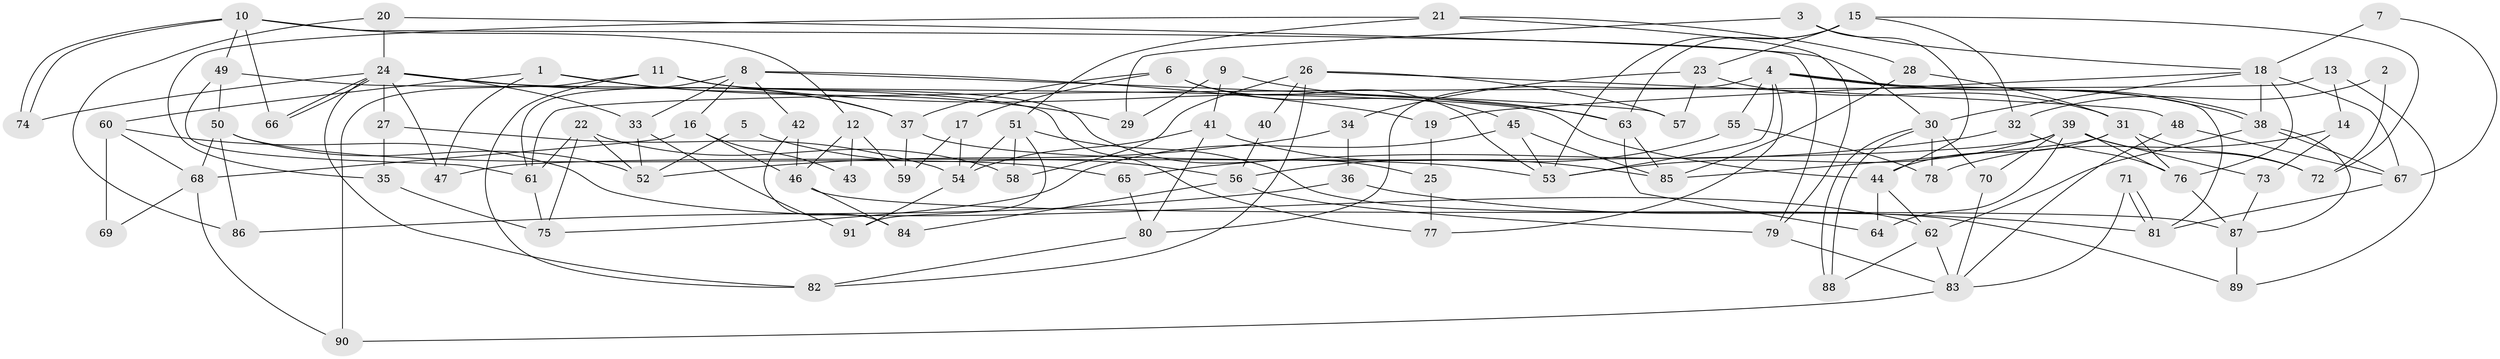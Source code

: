 // Generated by graph-tools (version 1.1) at 2025/11/02/27/25 16:11:21]
// undirected, 91 vertices, 182 edges
graph export_dot {
graph [start="1"]
  node [color=gray90,style=filled];
  1;
  2;
  3;
  4;
  5;
  6;
  7;
  8;
  9;
  10;
  11;
  12;
  13;
  14;
  15;
  16;
  17;
  18;
  19;
  20;
  21;
  22;
  23;
  24;
  25;
  26;
  27;
  28;
  29;
  30;
  31;
  32;
  33;
  34;
  35;
  36;
  37;
  38;
  39;
  40;
  41;
  42;
  43;
  44;
  45;
  46;
  47;
  48;
  49;
  50;
  51;
  52;
  53;
  54;
  55;
  56;
  57;
  58;
  59;
  60;
  61;
  62;
  63;
  64;
  65;
  66;
  67;
  68;
  69;
  70;
  71;
  72;
  73;
  74;
  75;
  76;
  77;
  78;
  79;
  80;
  81;
  82;
  83;
  84;
  85;
  86;
  87;
  88;
  89;
  90;
  91;
  1 -- 47;
  1 -- 37;
  1 -- 29;
  1 -- 60;
  2 -- 72;
  2 -- 32;
  3 -- 18;
  3 -- 44;
  3 -- 29;
  4 -- 55;
  4 -- 38;
  4 -- 38;
  4 -- 53;
  4 -- 77;
  4 -- 80;
  4 -- 81;
  5 -- 52;
  5 -- 56;
  6 -- 37;
  6 -- 53;
  6 -- 17;
  6 -- 45;
  7 -- 18;
  7 -- 67;
  8 -- 33;
  8 -- 19;
  8 -- 16;
  8 -- 42;
  8 -- 57;
  8 -- 61;
  9 -- 29;
  9 -- 63;
  9 -- 41;
  10 -- 12;
  10 -- 74;
  10 -- 74;
  10 -- 49;
  10 -- 66;
  10 -- 79;
  11 -- 63;
  11 -- 82;
  11 -- 25;
  11 -- 90;
  12 -- 46;
  12 -- 59;
  12 -- 43;
  13 -- 61;
  13 -- 89;
  13 -- 14;
  14 -- 73;
  14 -- 78;
  15 -- 23;
  15 -- 53;
  15 -- 32;
  15 -- 63;
  15 -- 72;
  16 -- 68;
  16 -- 43;
  16 -- 46;
  17 -- 54;
  17 -- 59;
  18 -- 67;
  18 -- 38;
  18 -- 19;
  18 -- 30;
  18 -- 76;
  19 -- 25;
  20 -- 24;
  20 -- 30;
  20 -- 86;
  21 -- 79;
  21 -- 28;
  21 -- 35;
  21 -- 51;
  22 -- 61;
  22 -- 75;
  22 -- 52;
  22 -- 58;
  23 -- 57;
  23 -- 31;
  23 -- 34;
  24 -- 66;
  24 -- 66;
  24 -- 44;
  24 -- 27;
  24 -- 33;
  24 -- 37;
  24 -- 47;
  24 -- 74;
  24 -- 82;
  25 -- 77;
  26 -- 58;
  26 -- 82;
  26 -- 40;
  26 -- 48;
  26 -- 57;
  27 -- 35;
  27 -- 54;
  28 -- 85;
  28 -- 31;
  30 -- 88;
  30 -- 88;
  30 -- 70;
  30 -- 78;
  31 -- 72;
  31 -- 76;
  31 -- 44;
  31 -- 85;
  32 -- 65;
  32 -- 76;
  33 -- 52;
  33 -- 91;
  34 -- 52;
  34 -- 36;
  35 -- 75;
  36 -- 81;
  36 -- 86;
  37 -- 53;
  37 -- 59;
  38 -- 67;
  38 -- 62;
  38 -- 87;
  39 -- 53;
  39 -- 76;
  39 -- 47;
  39 -- 64;
  39 -- 70;
  39 -- 72;
  39 -- 73;
  40 -- 56;
  41 -- 54;
  41 -- 80;
  41 -- 85;
  42 -- 46;
  42 -- 84;
  44 -- 64;
  44 -- 62;
  45 -- 85;
  45 -- 53;
  45 -- 75;
  46 -- 87;
  46 -- 84;
  48 -- 83;
  48 -- 67;
  49 -- 50;
  49 -- 61;
  49 -- 77;
  50 -- 86;
  50 -- 68;
  50 -- 52;
  50 -- 65;
  51 -- 91;
  51 -- 54;
  51 -- 58;
  51 -- 89;
  54 -- 91;
  55 -- 56;
  55 -- 78;
  56 -- 79;
  56 -- 84;
  60 -- 62;
  60 -- 68;
  60 -- 69;
  61 -- 75;
  62 -- 83;
  62 -- 88;
  63 -- 85;
  63 -- 64;
  65 -- 80;
  67 -- 81;
  68 -- 90;
  68 -- 69;
  70 -- 83;
  71 -- 83;
  71 -- 81;
  71 -- 81;
  73 -- 87;
  76 -- 87;
  79 -- 83;
  80 -- 82;
  83 -- 90;
  87 -- 89;
}

